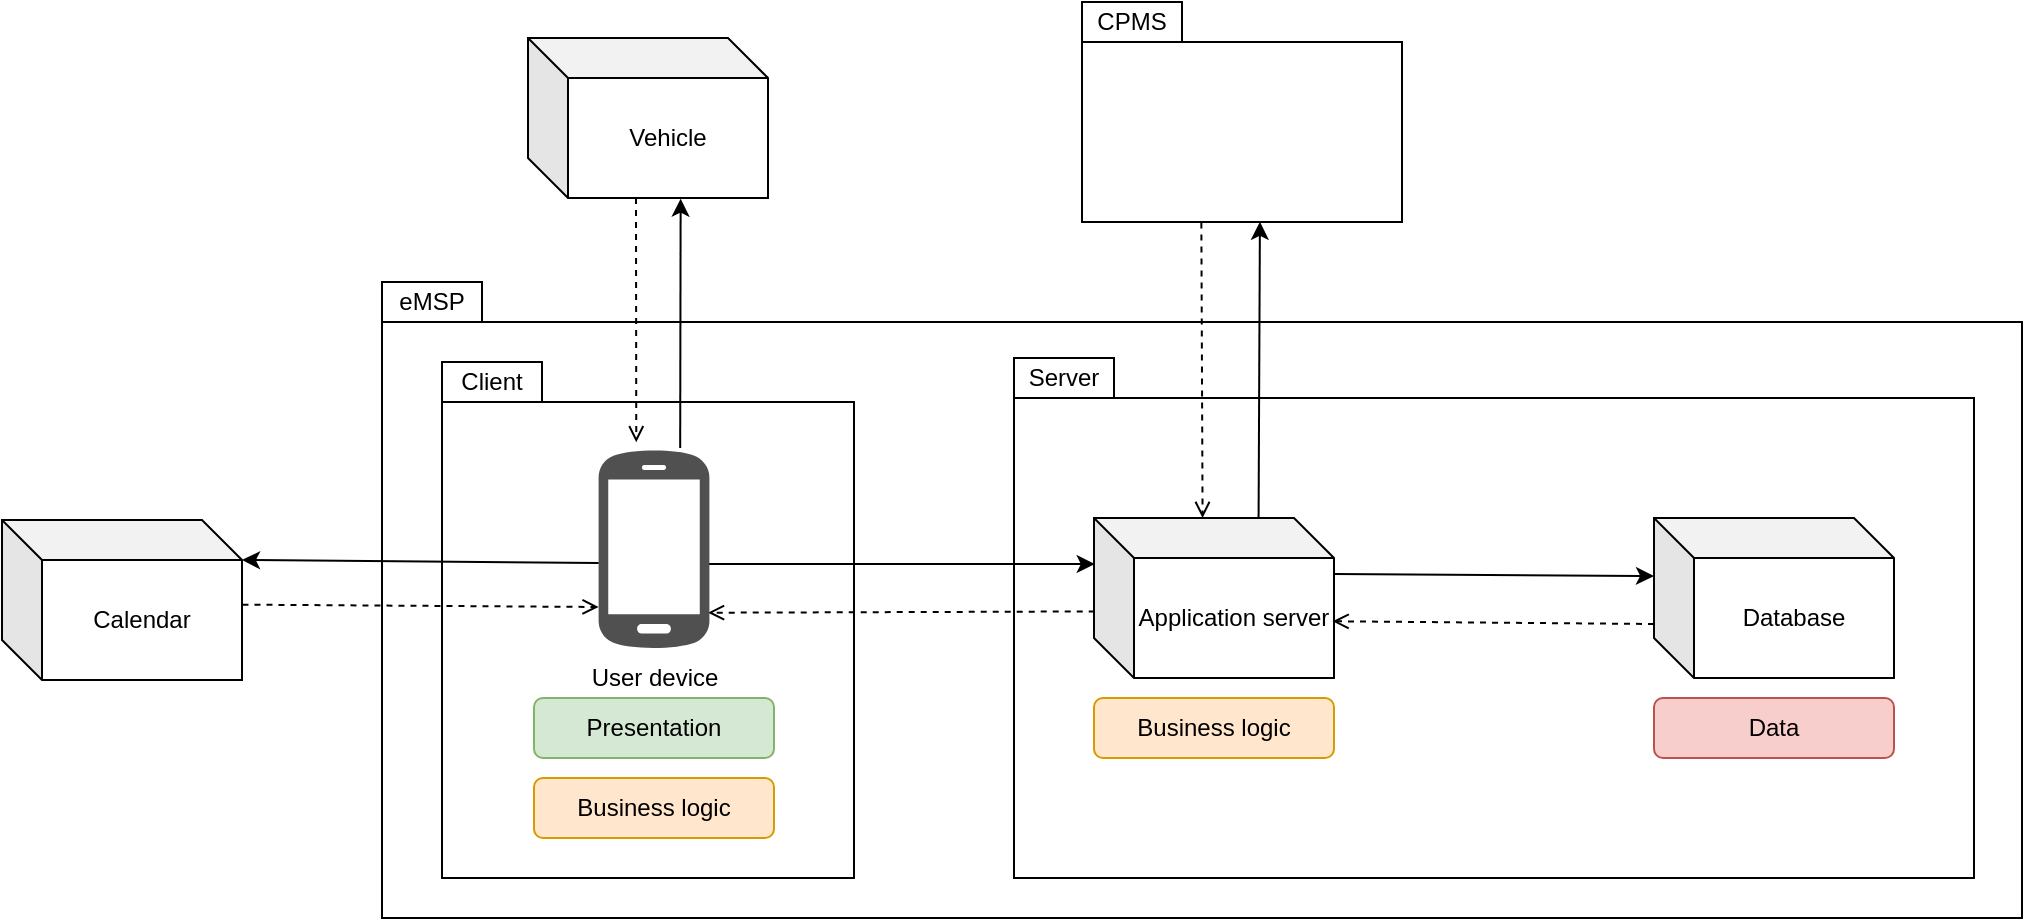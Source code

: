 <mxfile version="20.7.4" type="device" pages="3"><diagram id="wU0cDu8jwFg_6ETEvWx4" name="eMSP-overview"><mxGraphModel dx="2418" dy="723" grid="1" gridSize="10" guides="1" tooltips="1" connect="1" arrows="1" fold="1" page="1" pageScale="1" pageWidth="827" pageHeight="1169" math="0" shadow="0"><root><mxCell id="0"/><mxCell id="1" parent="0"/><mxCell id="SowHsUwfGrNoIeQWFGzF-21" value="" style="shape=folder;fontStyle=1;spacingTop=10;tabWidth=50;tabHeight=20;tabPosition=left;html=1;" parent="1" vertex="1"><mxGeometry x="-10" y="350" width="820" height="318" as="geometry"/></mxCell><mxCell id="SowHsUwfGrNoIeQWFGzF-17" value="" style="shape=folder;fontStyle=1;spacingTop=10;tabWidth=50;tabHeight=20;tabPosition=left;html=1;" parent="1" vertex="1"><mxGeometry x="306" y="388" width="480" height="260" as="geometry"/></mxCell><mxCell id="SowHsUwfGrNoIeQWFGzF-16" value="" style="shape=folder;fontStyle=1;spacingTop=10;tabWidth=50;tabHeight=20;tabPosition=left;html=1;" parent="1" vertex="1"><mxGeometry x="20" y="390" width="206" height="258" as="geometry"/></mxCell><mxCell id="SowHsUwfGrNoIeQWFGzF-2" value="Application server" style="shape=cube;whiteSpace=wrap;html=1;boundedLbl=1;backgroundOutline=1;darkOpacity=0.05;darkOpacity2=0.1;" parent="1" vertex="1"><mxGeometry x="346" y="468" width="120" height="80" as="geometry"/></mxCell><mxCell id="SowHsUwfGrNoIeQWFGzF-3" value="Database" style="shape=cube;whiteSpace=wrap;html=1;boundedLbl=1;backgroundOutline=1;darkOpacity=0.05;darkOpacity2=0.1;" parent="1" vertex="1"><mxGeometry x="626" y="468" width="120" height="80" as="geometry"/></mxCell><mxCell id="SowHsUwfGrNoIeQWFGzF-4" value="Vehicle" style="shape=cube;whiteSpace=wrap;html=1;boundedLbl=1;backgroundOutline=1;darkOpacity=0.05;darkOpacity2=0.1;" parent="1" vertex="1"><mxGeometry x="63" y="228" width="120" height="80" as="geometry"/></mxCell><mxCell id="SowHsUwfGrNoIeQWFGzF-5" value="" style="endArrow=classic;html=1;rounded=0;exitX=0;exitY=0;exitDx=120;exitDy=20;exitPerimeter=0;entryX=0.003;entryY=0.288;entryDx=0;entryDy=0;entryPerimeter=0;" parent="1" target="SowHsUwfGrNoIeQWFGzF-2" edge="1"><mxGeometry width="50" height="50" relative="1" as="geometry"><mxPoint x="153.0" y="491" as="sourcePoint"/><mxPoint x="313.0" y="491" as="targetPoint"/><Array as="points"/></mxGeometry></mxCell><mxCell id="SowHsUwfGrNoIeQWFGzF-6" value="" style="endArrow=classic;html=1;rounded=0;exitX=0;exitY=0;exitDx=120;exitDy=20;exitPerimeter=0;" parent="1" edge="1"><mxGeometry width="50" height="50" relative="1" as="geometry"><mxPoint x="466" y="496" as="sourcePoint"/><mxPoint x="626" y="497" as="targetPoint"/><Array as="points"/></mxGeometry></mxCell><mxCell id="SowHsUwfGrNoIeQWFGzF-7" value="" style="endArrow=open;html=1;rounded=0;endFill=0;dashed=1;exitX=0.406;exitY=0.998;exitDx=0;exitDy=0;exitPerimeter=0;" parent="1" edge="1"><mxGeometry width="50" height="50" relative="1" as="geometry"><mxPoint x="117.0" y="308" as="sourcePoint"/><mxPoint x="117.13" y="430.13" as="targetPoint"/><Array as="points"/></mxGeometry></mxCell><mxCell id="SowHsUwfGrNoIeQWFGzF-9" value="" style="endArrow=open;html=1;rounded=0;endFill=0;dashed=1;exitX=0;exitY=0;exitDx=0;exitDy=60;exitPerimeter=0;entryX=0.994;entryY=0.733;entryDx=0;entryDy=0;entryPerimeter=0;" parent="1" edge="1"><mxGeometry width="50" height="50" relative="1" as="geometry"><mxPoint x="626" y="521" as="sourcePoint"/><mxPoint x="465.28" y="519.64" as="targetPoint"/><Array as="points"/></mxGeometry></mxCell><mxCell id="SowHsUwfGrNoIeQWFGzF-10" value="" style="endArrow=open;html=1;rounded=0;endFill=0;dashed=1;entryX=1;entryY=0.767;entryDx=0;entryDy=0;entryPerimeter=0;exitX=0.003;exitY=0.584;exitDx=0;exitDy=0;exitPerimeter=0;" parent="1" source="SowHsUwfGrNoIeQWFGzF-2" edge="1"><mxGeometry width="50" height="50" relative="1" as="geometry"><mxPoint x="313" y="514" as="sourcePoint"/><mxPoint x="153" y="515.36" as="targetPoint"/><Array as="points"/></mxGeometry></mxCell><mxCell id="SowHsUwfGrNoIeQWFGzF-11" value="" style="endArrow=classic;html=1;rounded=0;entryX=0.636;entryY=1.004;entryDx=0;entryDy=0;entryPerimeter=0;" parent="1" edge="1"><mxGeometry width="50" height="50" relative="1" as="geometry"><mxPoint x="139.096" y="433" as="sourcePoint"/><mxPoint x="139.32" y="308.32" as="targetPoint"/><Array as="points"/></mxGeometry></mxCell><mxCell id="SowHsUwfGrNoIeQWFGzF-12" value="Data" style="rounded=1;whiteSpace=wrap;html=1;fillColor=#f8cecc;strokeColor=#b85450;" parent="1" vertex="1"><mxGeometry x="626" y="558" width="120" height="30" as="geometry"/></mxCell><mxCell id="SowHsUwfGrNoIeQWFGzF-13" value="Business logic" style="rounded=1;whiteSpace=wrap;html=1;fillColor=#ffe6cc;strokeColor=#d79b00;" parent="1" vertex="1"><mxGeometry x="346" y="558" width="120" height="30" as="geometry"/></mxCell><mxCell id="SowHsUwfGrNoIeQWFGzF-14" value="Presentation" style="rounded=1;whiteSpace=wrap;html=1;fillColor=#d5e8d4;strokeColor=#82b366;" parent="1" vertex="1"><mxGeometry x="66" y="558" width="120" height="30" as="geometry"/></mxCell><mxCell id="SowHsUwfGrNoIeQWFGzF-15" value="Business logic" style="rounded=1;whiteSpace=wrap;html=1;fillColor=#ffe6cc;strokeColor=#d79b00;" parent="1" vertex="1"><mxGeometry x="66" y="598" width="120" height="30" as="geometry"/></mxCell><mxCell id="SowHsUwfGrNoIeQWFGzF-18" value="Client" style="text;html=1;strokeColor=none;fillColor=none;align=center;verticalAlign=middle;whiteSpace=wrap;rounded=0;" parent="1" vertex="1"><mxGeometry x="20" y="390" width="50" height="20" as="geometry"/></mxCell><mxCell id="SowHsUwfGrNoIeQWFGzF-19" value="Server" style="text;html=1;strokeColor=none;fillColor=none;align=center;verticalAlign=middle;whiteSpace=wrap;rounded=0;" parent="1" vertex="1"><mxGeometry x="306" y="388" width="50" height="20" as="geometry"/></mxCell><mxCell id="SowHsUwfGrNoIeQWFGzF-22" value="eMSP" style="text;html=1;strokeColor=none;fillColor=none;align=center;verticalAlign=middle;whiteSpace=wrap;rounded=0;" parent="1" vertex="1"><mxGeometry x="-10" y="350" width="50" height="20" as="geometry"/></mxCell><mxCell id="9ZvT2msSq3U80kQhgkEX-1" value="" style="shape=folder;fontStyle=1;spacingTop=10;tabWidth=50;tabHeight=20;tabPosition=left;html=1;" parent="1" vertex="1"><mxGeometry x="340" y="210" width="160" height="110" as="geometry"/></mxCell><mxCell id="9ZvT2msSq3U80kQhgkEX-3" value="CPMS" style="text;html=1;strokeColor=none;fillColor=none;align=center;verticalAlign=middle;whiteSpace=wrap;rounded=0;" parent="1" vertex="1"><mxGeometry x="340" y="210" width="50" height="20" as="geometry"/></mxCell><mxCell id="9ZvT2msSq3U80kQhgkEX-4" value="" style="endArrow=open;html=1;rounded=0;endFill=0;dashed=1;entryX=0.15;entryY=0;entryDx=0;entryDy=0;entryPerimeter=0;exitX=0.373;exitY=1.002;exitDx=0;exitDy=0;exitPerimeter=0;" parent="1" source="9ZvT2msSq3U80kQhgkEX-1" edge="1"><mxGeometry width="50" height="50" relative="1" as="geometry"><mxPoint x="400" y="50" as="sourcePoint"/><mxPoint x="400.29" y="468" as="targetPoint"/><Array as="points"/></mxGeometry></mxCell><mxCell id="9ZvT2msSq3U80kQhgkEX-5" value="" style="endArrow=classic;html=1;rounded=0;exitX=0;exitY=0;exitDx=100;exitDy=0;exitPerimeter=0;entryX=0.556;entryY=0.999;entryDx=0;entryDy=0;entryPerimeter=0;" parent="1" target="9ZvT2msSq3U80kQhgkEX-1" edge="1"><mxGeometry width="50" height="50" relative="1" as="geometry"><mxPoint x="428.29" y="468" as="sourcePoint"/><mxPoint x="430" y="80" as="targetPoint"/><Array as="points"/></mxGeometry></mxCell><mxCell id="x0bENxiyMl5Xu6NlbnAs-1" value="User device" style="sketch=0;pointerEvents=1;shadow=0;dashed=0;html=1;strokeColor=none;fillColor=#505050;labelPosition=center;verticalLabelPosition=bottom;verticalAlign=top;outlineConnect=0;align=center;shape=mxgraph.office.devices.cell_phone_android_proportional;" parent="1" vertex="1"><mxGeometry x="98.31" y="433" width="55.39" height="101" as="geometry"/></mxCell><mxCell id="GdC9OvmGx1CBLXQbtkWx-1" value="Calendar" style="shape=cube;whiteSpace=wrap;html=1;boundedLbl=1;backgroundOutline=1;darkOpacity=0.05;darkOpacity2=0.1;" parent="1" vertex="1"><mxGeometry x="-200" y="469" width="120" height="80" as="geometry"/></mxCell><mxCell id="GdC9OvmGx1CBLXQbtkWx-2" value="" style="endArrow=classic;html=1;rounded=0;entryX=0;entryY=0;entryDx=120;entryDy=20;entryPerimeter=0;" parent="1" target="GdC9OvmGx1CBLXQbtkWx-1" edge="1"><mxGeometry width="50" height="50" relative="1" as="geometry"><mxPoint x="98.31" y="490.5" as="sourcePoint"/><mxPoint x="-40" y="490.5" as="targetPoint"/><Array as="points"/></mxGeometry></mxCell><mxCell id="GdC9OvmGx1CBLXQbtkWx-3" value="" style="endArrow=open;html=1;rounded=0;endFill=0;dashed=1;exitX=1.002;exitY=0.529;exitDx=0;exitDy=0;exitPerimeter=0;" parent="1" source="GdC9OvmGx1CBLXQbtkWx-1" edge="1"><mxGeometry width="50" height="50" relative="1" as="geometry"><mxPoint x="-40" y="512.5" as="sourcePoint"/><mxPoint x="98.31" y="512.5" as="targetPoint"/><Array as="points"/></mxGeometry></mxCell></root></mxGraphModel></diagram><diagram id="CyLLEQaFVdyBn7xTWyrt" name="CPMS-overview"><mxGraphModel dx="1034" dy="470" grid="1" gridSize="10" guides="1" tooltips="1" connect="1" arrows="1" fold="1" page="1" pageScale="1" pageWidth="827" pageHeight="1169" math="0" shadow="0"><root><mxCell id="0"/><mxCell id="1" parent="0"/><mxCell id="_PBrL62gj1ERQw3IjN7C-1" value="" style="shape=folder;fontStyle=1;spacingTop=10;tabWidth=50;tabHeight=20;tabPosition=left;html=1;" parent="1" vertex="1"><mxGeometry x="120" y="160" width="400" height="320" as="geometry"/></mxCell><mxCell id="_PBrL62gj1ERQw3IjN7C-2" value="CPMS" style="text;html=1;strokeColor=none;fillColor=none;align=center;verticalAlign=middle;whiteSpace=wrap;rounded=0;" parent="1" vertex="1"><mxGeometry x="120" y="160" width="50" height="20" as="geometry"/></mxCell><mxCell id="byUMVIcf4NALqbmxeuFf-1" value="CPO Maintainer&lt;br&gt;computer" style="points=[];aspect=fixed;html=1;align=center;shadow=0;dashed=0;image;image=img/lib/allied_telesis/computer_and_terminals/Personal_Computer.svg;" parent="1" vertex="1"><mxGeometry x="150" y="292.93" width="82.74" height="112.13" as="geometry"/></mxCell><mxCell id="OWT1bFom2AJYAjNWXt84-1" value="CPMS server" style="shape=cube;whiteSpace=wrap;html=1;boundedLbl=1;backgroundOutline=1;darkOpacity=0.05;darkOpacity2=0.1;" parent="1" vertex="1"><mxGeometry x="340" y="309" width="120" height="80" as="geometry"/></mxCell><mxCell id="qxAt4beuiQqGy-lZnOcq-1" value="" style="shape=folder;fontStyle=1;spacingTop=10;tabWidth=50;tabHeight=20;tabPosition=left;html=1;" parent="1" vertex="1"><mxGeometry x="280" y="580" width="160" height="110" as="geometry"/></mxCell><mxCell id="qxAt4beuiQqGy-lZnOcq-2" value="eMSP" style="text;html=1;strokeColor=none;fillColor=none;align=center;verticalAlign=middle;whiteSpace=wrap;rounded=0;" parent="1" vertex="1"><mxGeometry x="280" y="580" width="50" height="20" as="geometry"/></mxCell><mxCell id="yWVQEmbks4yJ6f-uovuO-1" value="" style="endArrow=open;html=1;rounded=0;endFill=0;dashed=1;exitX=0;exitY=0;exitDx=0;exitDy=30;exitPerimeter=0;entryX=0.987;entryY=0.415;entryDx=0;entryDy=0;entryPerimeter=0;" parent="1" source="OWT1bFom2AJYAjNWXt84-1" target="byUMVIcf4NALqbmxeuFf-1" edge="1"><mxGeometry width="50" height="50" relative="1" as="geometry"><mxPoint x="409.68" y="169.22" as="sourcePoint"/><mxPoint x="390.471" y="221.242" as="targetPoint"/><Array as="points"/></mxGeometry></mxCell><mxCell id="yWVQEmbks4yJ6f-uovuO-2" value="" style="endArrow=classic;html=1;rounded=0;entryX=0;entryY=0;entryDx=0;entryDy=60;entryPerimeter=0;exitX=1.004;exitY=0.675;exitDx=0;exitDy=0;exitPerimeter=0;" parent="1" source="byUMVIcf4NALqbmxeuFf-1" target="OWT1bFom2AJYAjNWXt84-1" edge="1"><mxGeometry width="50" height="50" relative="1" as="geometry"><mxPoint x="369.455" y="223.26" as="sourcePoint"/><mxPoint x="438.96" y="168.89" as="targetPoint"/><Array as="points"/></mxGeometry></mxCell><mxCell id="yWVQEmbks4yJ6f-uovuO-3" value="Charging stations" style="shape=image;html=1;verticalAlign=top;verticalLabelPosition=bottom;labelBackgroundColor=#ffffff;imageAspect=0;aspect=fixed;image=https://cdn3.iconfinder.com/data/icons/energy-and-power-glyph-24-px/24/Battery_battery_charging_battery_level_battery_status_mobile_battery_2-128.png" parent="1" vertex="1"><mxGeometry x="597" y="285" width="128" height="128" as="geometry"/></mxCell><mxCell id="cOFmxoCbxq590HE34FHu-1" value="" style="endArrow=classic;html=1;rounded=0;entryX=-0.003;entryY=0.668;entryDx=0;entryDy=0;exitX=1.002;exitY=0.766;exitDx=0;exitDy=0;exitPerimeter=0;entryPerimeter=0;" parent="1" source="OWT1bFom2AJYAjNWXt84-1" target="yWVQEmbks4yJ6f-uovuO-3" edge="1"><mxGeometry width="50" height="50" relative="1" as="geometry"><mxPoint x="460" y="381" as="sourcePoint"/><mxPoint x="362.393" y="309" as="targetPoint"/><Array as="points"/></mxGeometry></mxCell><mxCell id="cOFmxoCbxq590HE34FHu-2" value="" style="endArrow=open;html=1;rounded=0;endFill=0;dashed=1;exitX=-0.005;exitY=0.436;exitDx=0;exitDy=0;entryX=1.004;entryY=0.394;entryDx=0;entryDy=0;entryPerimeter=0;exitPerimeter=0;" parent="1" source="yWVQEmbks4yJ6f-uovuO-3" target="OWT1bFom2AJYAjNWXt84-1" edge="1"><mxGeometry width="50" height="50" relative="1" as="geometry"><mxPoint x="350" y="339" as="sourcePoint"/><mxPoint x="440" y="269" as="targetPoint"/><Array as="points"/></mxGeometry></mxCell><mxCell id="cOFmxoCbxq590HE34FHu-5" value="" style="endArrow=classic;html=1;rounded=0;entryX=0;entryY=0;entryDx=70;entryDy=80;entryPerimeter=0;" parent="1" edge="1"><mxGeometry width="50" height="50" relative="1" as="geometry"><mxPoint x="396" y="600" as="sourcePoint"/><mxPoint x="396" y="389" as="targetPoint"/><Array as="points"/></mxGeometry></mxCell><mxCell id="cOFmxoCbxq590HE34FHu-6" value="" style="endArrow=open;html=1;rounded=0;endFill=0;dashed=1;exitX=0;exitY=0;exitDx=20;exitDy=80;exitPerimeter=0;" parent="1" edge="1"><mxGeometry width="50" height="50" relative="1" as="geometry"><mxPoint x="374" y="389" as="sourcePoint"/><mxPoint x="374" y="600" as="targetPoint"/><Array as="points"/></mxGeometry></mxCell><mxCell id="vvWxIheG5p0dymAxTxU5-1" value="Data" style="rounded=1;whiteSpace=wrap;html=1;fillColor=#f8cecc;strokeColor=#b85450;" parent="1" vertex="1"><mxGeometry x="340" y="210" width="120" height="30" as="geometry"/></mxCell><mxCell id="vvWxIheG5p0dymAxTxU5-2" value="Presentation" style="rounded=1;whiteSpace=wrap;html=1;fillColor=#d5e8d4;strokeColor=#82b366;" parent="1" vertex="1"><mxGeometry x="140" y="250" width="120" height="30" as="geometry"/></mxCell><mxCell id="vvWxIheG5p0dymAxTxU5-3" value="Business logic" style="rounded=1;whiteSpace=wrap;html=1;fillColor=#ffe6cc;strokeColor=#d79b00;" parent="1" vertex="1"><mxGeometry x="340" y="250" width="120" height="30" as="geometry"/></mxCell></root></mxGraphModel></diagram><diagram id="SW4Be1QdWDOtbPTyVZ-l" name="eMSP-deployment"><mxGraphModel dx="2707" dy="855" grid="1" gridSize="10" guides="1" tooltips="1" connect="1" arrows="1" fold="1" page="1" pageScale="1" pageWidth="827" pageHeight="1169" math="0" shadow="0"><root><mxCell id="0"/><mxCell id="1" parent="0"/><mxCell id="WTfKe9TU6ezpomPzvrXU-1" value="" style="shape=folder;fontStyle=1;spacingTop=10;tabWidth=50;tabHeight=20;tabPosition=left;html=1;" vertex="1" parent="1"><mxGeometry x="-800" y="340" width="1620" height="500" as="geometry"/></mxCell><mxCell id="WTfKe9TU6ezpomPzvrXU-2" value="" style="shape=folder;fontStyle=1;spacingTop=10;tabWidth=50;tabHeight=20;tabPosition=left;html=1;" vertex="1" parent="1"><mxGeometry x="-440" y="378" width="1240" height="442" as="geometry"/></mxCell><mxCell id="WTfKe9TU6ezpomPzvrXU-3" value="" style="shape=folder;fontStyle=1;spacingTop=10;tabWidth=50;tabHeight=20;tabPosition=left;html=1;" vertex="1" parent="1"><mxGeometry x="-780" y="378" width="290" height="440" as="geometry"/></mxCell><mxCell id="WTfKe9TU6ezpomPzvrXU-4" value="&amp;lt;&amp;lt;device&amp;gt;&amp;gt;&lt;br&gt;Application server&lt;br&gt;&lt;br&gt;&lt;br&gt;&lt;br&gt;&lt;br&gt;&lt;br&gt;&lt;br&gt;&lt;br&gt;&lt;br&gt;&lt;br&gt;&lt;br&gt;&lt;br&gt;&lt;br&gt;&lt;br&gt;&lt;br&gt;&lt;br&gt;&lt;br&gt;&lt;br&gt;&lt;br&gt;&lt;br&gt;&lt;br&gt;" style="shape=cube;whiteSpace=wrap;html=1;boundedLbl=1;backgroundOutline=1;darkOpacity=0.05;darkOpacity2=0.1;" vertex="1" parent="1"><mxGeometry x="52" y="420" width="190" height="380" as="geometry"/></mxCell><mxCell id="WTfKe9TU6ezpomPzvrXU-5" value="&amp;lt;&amp;lt;device&amp;gt;&amp;gt;&lt;br&gt;Database server&lt;br&gt;&lt;br&gt;&lt;br&gt;&lt;br&gt;&lt;br&gt;&lt;br&gt;&lt;br&gt;&lt;br&gt;&lt;br&gt;&lt;br&gt;&lt;br&gt;&lt;br&gt;&lt;br&gt;&lt;br&gt;&lt;br&gt;&lt;br&gt;&lt;br&gt;&lt;br&gt;&lt;br&gt;&lt;br&gt;" style="shape=cube;whiteSpace=wrap;html=1;boundedLbl=1;backgroundOutline=1;darkOpacity=0.05;darkOpacity2=0.1;" vertex="1" parent="1"><mxGeometry x="580" y="420" width="200" height="380" as="geometry"/></mxCell><mxCell id="WTfKe9TU6ezpomPzvrXU-6" value="&amp;lt;&amp;lt;device&amp;gt;&amp;gt;&lt;br&gt;Vehicle" style="shape=cube;whiteSpace=wrap;html=1;boundedLbl=1;backgroundOutline=1;darkOpacity=0.05;darkOpacity2=0.1;" vertex="1" parent="1"><mxGeometry x="-700" y="200" width="120" height="80" as="geometry"/></mxCell><mxCell id="WTfKe9TU6ezpomPzvrXU-17" value="Client" style="text;html=1;strokeColor=none;fillColor=none;align=center;verticalAlign=middle;whiteSpace=wrap;rounded=0;" vertex="1" parent="1"><mxGeometry x="-780" y="378" width="50" height="20" as="geometry"/></mxCell><mxCell id="WTfKe9TU6ezpomPzvrXU-18" value="Server" style="text;html=1;strokeColor=none;fillColor=none;align=center;verticalAlign=middle;whiteSpace=wrap;rounded=0;" vertex="1" parent="1"><mxGeometry x="-440" y="378" width="50" height="20" as="geometry"/></mxCell><mxCell id="WTfKe9TU6ezpomPzvrXU-19" value="eMSP" style="text;html=1;strokeColor=none;fillColor=none;align=center;verticalAlign=middle;whiteSpace=wrap;rounded=0;" vertex="1" parent="1"><mxGeometry x="-800" y="340" width="50" height="20" as="geometry"/></mxCell><mxCell id="WTfKe9TU6ezpomPzvrXU-20" value="" style="shape=folder;fontStyle=1;spacingTop=10;tabWidth=50;tabHeight=20;tabPosition=left;html=1;" vertex="1" parent="1"><mxGeometry x="52" y="165" width="190" height="130" as="geometry"/></mxCell><mxCell id="WTfKe9TU6ezpomPzvrXU-21" value="CPMS" style="text;html=1;strokeColor=none;fillColor=none;align=center;verticalAlign=middle;whiteSpace=wrap;rounded=0;" vertex="1" parent="1"><mxGeometry x="52" y="165" width="50" height="20" as="geometry"/></mxCell><mxCell id="WTfKe9TU6ezpomPzvrXU-25" value="Calendar" style="shape=cube;whiteSpace=wrap;html=1;boundedLbl=1;backgroundOutline=1;darkOpacity=0.05;darkOpacity2=0.1;" vertex="1" parent="1"><mxGeometry x="-700" y="918" width="120" height="80" as="geometry"/></mxCell><mxCell id="WTfKe9TU6ezpomPzvrXU-28" value="&amp;lt;&amp;lt;device&amp;gt;&amp;gt;&lt;br&gt;Smartphone&lt;br&gt;&lt;br&gt;&lt;br&gt;&lt;br&gt;&lt;br&gt;&lt;br&gt;&lt;br&gt;&lt;br&gt;&lt;br&gt;&lt;br&gt;&lt;br&gt;&lt;br&gt;&lt;br&gt;&lt;br&gt;&lt;br&gt;&lt;br&gt;&lt;br&gt;&lt;br&gt;&lt;br&gt;&lt;br&gt;&lt;br&gt;&lt;br&gt;" style="shape=cube;whiteSpace=wrap;html=1;boundedLbl=1;backgroundOutline=1;darkOpacity=0.05;darkOpacity2=0.1;" vertex="1" parent="1"><mxGeometry x="-760" y="418" width="240" height="380" as="geometry"/></mxCell><mxCell id="WTfKe9TU6ezpomPzvrXU-45" value="&amp;lt;&amp;lt;OS&amp;gt;&amp;gt;&lt;br&gt;Android/iOS&lt;br&gt;&lt;br&gt;&lt;br&gt;&lt;br&gt;&lt;br&gt;&lt;br&gt;&lt;br&gt;&lt;br&gt;&lt;br&gt;&lt;br&gt;&lt;br&gt;&lt;br&gt;&lt;br&gt;&lt;br&gt;" style="shape=cube;whiteSpace=wrap;html=1;boundedLbl=1;backgroundOutline=1;darkOpacity=0.05;darkOpacity2=0.1;" vertex="1" parent="1"><mxGeometry x="-720" y="488" width="180" height="300" as="geometry"/></mxCell><mxCell id="WTfKe9TU6ezpomPzvrXU-29" value="&amp;lt;&amp;lt;protocol&amp;gt;&amp;gt;&lt;br&gt;HTTPS" style="endArrow=none;html=1;rounded=0;" edge="1" parent="1" source="WTfKe9TU6ezpomPzvrXU-28" target="0kxCQHCsewP07XVOSGJE-3"><mxGeometry x="-0.003" y="19" width="50" height="50" relative="1" as="geometry"><mxPoint x="-100" y="683.846" as="sourcePoint"/><mxPoint x="210" y="480" as="targetPoint"/><mxPoint as="offset"/></mxGeometry></mxCell><mxCell id="WTfKe9TU6ezpomPzvrXU-30" value="&amp;lt;&amp;lt;OS&amp;gt;&amp;gt;&lt;br&gt;ubuntu&lt;br&gt;&lt;br&gt;&lt;br&gt;&lt;br&gt;&lt;br&gt;&lt;br&gt;&lt;br&gt;&lt;br&gt;&lt;br&gt;&lt;br&gt;&lt;br&gt;&lt;br&gt;&lt;br&gt;" style="shape=cube;whiteSpace=wrap;html=1;boundedLbl=1;backgroundOutline=1;darkOpacity=0.05;darkOpacity2=0.1;" vertex="1" parent="1"><mxGeometry x="82" y="500" width="150" height="290" as="geometry"/></mxCell><mxCell id="WTfKe9TU6ezpomPzvrXU-31" value="&amp;lt;&amp;lt;protocol&amp;gt;&amp;gt;&lt;br&gt;bluetooth" style="endArrow=none;html=1;rounded=0;" edge="1" parent="1" source="WTfKe9TU6ezpomPzvrXU-28" target="WTfKe9TU6ezpomPzvrXU-6"><mxGeometry x="0.444" y="3" width="50" height="50" relative="1" as="geometry"><mxPoint x="-295" y="618" as="sourcePoint"/><mxPoint x="-190" y="618" as="targetPoint"/><mxPoint x="-1" y="-1" as="offset"/></mxGeometry></mxCell><mxCell id="WTfKe9TU6ezpomPzvrXU-36" value="&amp;lt;&amp;lt;artifact&amp;gt;&amp;gt;&lt;br style=&quot;border-color: var(--border-color);&quot;&gt;eMall client app" style="html=1;outlineConnect=0;whiteSpace=wrap;fillColor=#99ff99;shape=mxgraph.archimate.application;appType=artifact" vertex="1" parent="1"><mxGeometry x="-670" y="690" width="100" height="75" as="geometry"/></mxCell><mxCell id="WTfKe9TU6ezpomPzvrXU-37" value="&amp;lt;&amp;lt;artifact&amp;gt;&amp;gt;&lt;br style=&quot;border-color: var(--border-color);&quot;&gt;eMall business logic" style="html=1;outlineConnect=0;whiteSpace=wrap;fillColor=#99ff99;shape=mxgraph.archimate.application;appType=artifact" vertex="1" parent="1"><mxGeometry x="122" y="690" width="100" height="75" as="geometry"/></mxCell><mxCell id="WTfKe9TU6ezpomPzvrXU-41" value="Payment portal" style="shape=cube;whiteSpace=wrap;html=1;boundedLbl=1;backgroundOutline=1;darkOpacity=0.05;darkOpacity2=0.1;" vertex="1" parent="1"><mxGeometry x="87" y="918" width="120" height="80" as="geometry"/></mxCell><mxCell id="WTfKe9TU6ezpomPzvrXU-42" value="&amp;lt;&amp;lt;protocol&amp;gt;&amp;gt;&lt;br&gt;HTTPS" style="endArrow=none;html=1;rounded=0;" edge="1" parent="1" source="WTfKe9TU6ezpomPzvrXU-41" target="WTfKe9TU6ezpomPzvrXU-4"><mxGeometry x="-0.356" width="50" height="50" relative="1" as="geometry"><mxPoint x="-293.91" y="1040" as="sourcePoint"/><mxPoint x="-278" y="770" as="targetPoint"/><mxPoint as="offset"/></mxGeometry></mxCell><mxCell id="WTfKe9TU6ezpomPzvrXU-43" value="&amp;lt;&amp;lt;protocol&amp;gt;&amp;gt;&lt;br&gt;HTTPS" style="endArrow=none;html=1;rounded=0;" edge="1" parent="1" source="WTfKe9TU6ezpomPzvrXU-28" target="WTfKe9TU6ezpomPzvrXU-25"><mxGeometry x="0.444" width="50" height="50" relative="1" as="geometry"><mxPoint x="-440" y="696.939" as="sourcePoint"/><mxPoint x="-365.093" y="788" as="targetPoint"/><mxPoint x="-1" as="offset"/></mxGeometry></mxCell><mxCell id="0kxCQHCsewP07XVOSGJE-2" value="&amp;lt;&amp;lt;database system&amp;gt;&amp;gt;&lt;br&gt;MySQL&lt;br&gt;&lt;br&gt;&lt;br&gt;&lt;br&gt;&lt;br&gt;&lt;br&gt;&lt;br&gt;&lt;br&gt;&lt;br&gt;&lt;br&gt;&lt;br&gt;&lt;br&gt;" style="shape=cube;whiteSpace=wrap;html=1;boundedLbl=1;backgroundOutline=1;darkOpacity=0.05;darkOpacity2=0.1;" vertex="1" parent="1"><mxGeometry x="610" y="510" width="160" height="280" as="geometry"/></mxCell><mxCell id="0kxCQHCsewP07XVOSGJE-1" value="&amp;lt;&amp;lt;protocol&amp;gt;&amp;gt;&lt;br&gt;TCP/IP" style="endArrow=none;html=1;rounded=0;" edge="1" parent="1" source="0kxCQHCsewP07XVOSGJE-7" target="WTfKe9TU6ezpomPzvrXU-4"><mxGeometry y="-20" width="50" height="50" relative="1" as="geometry"><mxPoint x="-138" y="643.25" as="sourcePoint"/><mxPoint x="42" y="629.75" as="targetPoint"/><mxPoint as="offset"/></mxGeometry></mxCell><mxCell id="WTfKe9TU6ezpomPzvrXU-40" value="&amp;lt;&amp;lt;artifact&amp;gt;&amp;gt;&lt;br style=&quot;border-color: var(--border-color);&quot;&gt;eMall database" style="html=1;outlineConnect=0;whiteSpace=wrap;fillColor=#99ff99;shape=mxgraph.archimate.application;appType=artifact" vertex="1" parent="1"><mxGeometry x="651" y="690" width="100" height="75" as="geometry"/></mxCell><mxCell id="0kxCQHCsewP07XVOSGJE-3" value="&amp;lt;&amp;lt;device&amp;gt;&amp;gt;&lt;br&gt;firewall" style="shape=cube;whiteSpace=wrap;html=1;boundedLbl=1;backgroundOutline=1;darkOpacity=0.05;darkOpacity2=0.1;" vertex="1" parent="1"><mxGeometry x="-420" y="420" width="150" height="380" as="geometry"/></mxCell><mxCell id="0kxCQHCsewP07XVOSGJE-5" value="&amp;lt;&amp;lt;protocol&amp;gt;&amp;gt;&lt;br style=&quot;border-color: var(--border-color);&quot;&gt;HTTPS" style="endArrow=none;html=1;rounded=0;" edge="1" parent="1" source="0kxCQHCsewP07XVOSGJE-11" target="0kxCQHCsewP07XVOSGJE-3"><mxGeometry y="-20" width="50" height="50" relative="1" as="geometry"><mxPoint x="310" y="620" as="sourcePoint"/><mxPoint x="110" y="620" as="targetPoint"/><mxPoint as="offset"/></mxGeometry></mxCell><mxCell id="0kxCQHCsewP07XVOSGJE-6" value="&amp;lt;&amp;lt;artifact&amp;gt;&amp;gt;&lt;br style=&quot;border-color: var(--border-color);&quot;&gt;blacklist table" style="html=1;outlineConnect=0;whiteSpace=wrap;fillColor=#99ff99;shape=mxgraph.archimate.application;appType=artifact" vertex="1" parent="1"><mxGeometry x="-380" y="690" width="100" height="75" as="geometry"/></mxCell><mxCell id="0kxCQHCsewP07XVOSGJE-7" value="&amp;lt;&amp;lt;device&amp;gt;&amp;gt;&lt;br&gt;firewall" style="shape=cube;whiteSpace=wrap;html=1;boundedLbl=1;backgroundOutline=1;darkOpacity=0.05;darkOpacity2=0.1;" vertex="1" parent="1"><mxGeometry x="322" y="420" width="180" height="380" as="geometry"/></mxCell><mxCell id="0kxCQHCsewP07XVOSGJE-8" value="&amp;lt;&amp;lt;artifact&amp;gt;&amp;gt;&lt;br style=&quot;border-color: var(--border-color);&quot;&gt;whitelist table" style="html=1;outlineConnect=0;whiteSpace=wrap;fillColor=#99ff99;shape=mxgraph.archimate.application;appType=artifact" vertex="1" parent="1"><mxGeometry x="372" y="690" width="100" height="75" as="geometry"/></mxCell><mxCell id="0kxCQHCsewP07XVOSGJE-9" value="&amp;lt;&amp;lt;protocol&amp;gt;&amp;gt;&lt;br&gt;HTTPS" style="endArrow=none;html=1;rounded=0;" edge="1" parent="1" source="WTfKe9TU6ezpomPzvrXU-4" target="WTfKe9TU6ezpomPzvrXU-20"><mxGeometry x="0.44" width="50" height="50" relative="1" as="geometry"><mxPoint x="172" y="928" as="sourcePoint"/><mxPoint x="172" y="785" as="targetPoint"/><mxPoint y="1" as="offset"/></mxGeometry></mxCell><mxCell id="0kxCQHCsewP07XVOSGJE-10" value="&amp;lt;&amp;lt;protocol&amp;gt;&amp;gt;&lt;br&gt;TCP/IP" style="endArrow=none;html=1;rounded=0;" edge="1" parent="1" source="0kxCQHCsewP07XVOSGJE-7" target="WTfKe9TU6ezpomPzvrXU-5"><mxGeometry x="0.143" y="20" width="50" height="50" relative="1" as="geometry"><mxPoint x="320" y="620" as="sourcePoint"/><mxPoint x="220" y="620" as="targetPoint"/><mxPoint as="offset"/></mxGeometry></mxCell><mxCell id="0kxCQHCsewP07XVOSGJE-11" value="&amp;lt;&amp;lt;device&amp;gt;&amp;gt;&lt;br&gt;load balancer" style="shape=cube;whiteSpace=wrap;html=1;boundedLbl=1;backgroundOutline=1;darkOpacity=0.05;darkOpacity2=0.1;" vertex="1" parent="1"><mxGeometry x="-190" y="418" width="160" height="380" as="geometry"/></mxCell><mxCell id="0kxCQHCsewP07XVOSGJE-12" value="&amp;lt;&amp;lt;protocol&amp;gt;&amp;gt;&lt;br style=&quot;border-color: var(--border-color);&quot;&gt;HTTPS" style="endArrow=none;html=1;rounded=0;" edge="1" parent="1" source="0kxCQHCsewP07XVOSGJE-11" target="WTfKe9TU6ezpomPzvrXU-4"><mxGeometry x="0.091" y="20" width="50" height="50" relative="1" as="geometry"><mxPoint x="-170" y="620.0" as="sourcePoint"/><mxPoint x="-260" y="620.0" as="targetPoint"/><mxPoint as="offset"/></mxGeometry></mxCell><mxCell id="0kxCQHCsewP07XVOSGJE-15" value="1" style="text;html=1;strokeColor=none;fillColor=none;align=center;verticalAlign=middle;whiteSpace=wrap;rounded=0;" vertex="1" parent="1"><mxGeometry x="-30" y="610" width="20" height="17" as="geometry"/></mxCell><mxCell id="0kxCQHCsewP07XVOSGJE-17" value="2" style="text;html=1;strokeColor=none;fillColor=none;align=center;verticalAlign=middle;whiteSpace=wrap;rounded=0;" vertex="1" parent="1"><mxGeometry x="32" y="610" width="20" height="17" as="geometry"/></mxCell><mxCell id="0kxCQHCsewP07XVOSGJE-18" value="&amp;lt;&amp;lt;device&amp;gt;&amp;gt;&lt;br&gt;Database server for &lt;br&gt;disaster recovery&lt;br&gt;&lt;br&gt;&lt;br&gt;&lt;br&gt;&lt;br&gt;&lt;br&gt;&lt;br&gt;&lt;br&gt;&lt;br&gt;&lt;br&gt;&lt;br&gt;&lt;br&gt;" style="shape=cube;whiteSpace=wrap;html=1;boundedLbl=1;backgroundOutline=1;darkOpacity=0.05;darkOpacity2=0.1;" vertex="1" parent="1"><mxGeometry x="580" y="50" width="200" height="250" as="geometry"/></mxCell><mxCell id="0kxCQHCsewP07XVOSGJE-19" value="&amp;lt;&amp;lt;database system&amp;gt;&amp;gt;&lt;br&gt;MySQL&lt;br&gt;&lt;br&gt;&lt;br&gt;&lt;br&gt;&lt;br&gt;&lt;br&gt;" style="shape=cube;whiteSpace=wrap;html=1;boundedLbl=1;backgroundOutline=1;darkOpacity=0.05;darkOpacity2=0.1;" vertex="1" parent="1"><mxGeometry x="610" y="130" width="160" height="160" as="geometry"/></mxCell><mxCell id="0kxCQHCsewP07XVOSGJE-20" value="&amp;lt;&amp;lt;artifact&amp;gt;&amp;gt;&lt;br style=&quot;border-color: var(--border-color);&quot;&gt;eMall database backup" style="html=1;outlineConnect=0;whiteSpace=wrap;fillColor=#99ff99;shape=mxgraph.archimate.application;appType=artifact" vertex="1" parent="1"><mxGeometry x="651" y="205" width="100" height="75" as="geometry"/></mxCell><mxCell id="0kxCQHCsewP07XVOSGJE-21" value="sync" style="endArrow=none;html=1;rounded=0;" edge="1" parent="1" source="WTfKe9TU6ezpomPzvrXU-5" target="0kxCQHCsewP07XVOSGJE-18"><mxGeometry x="0.333" width="50" height="50" relative="1" as="geometry"><mxPoint x="360" y="420" as="sourcePoint"/><mxPoint x="410" y="370" as="targetPoint"/><mxPoint as="offset"/></mxGeometry></mxCell></root></mxGraphModel></diagram></mxfile>